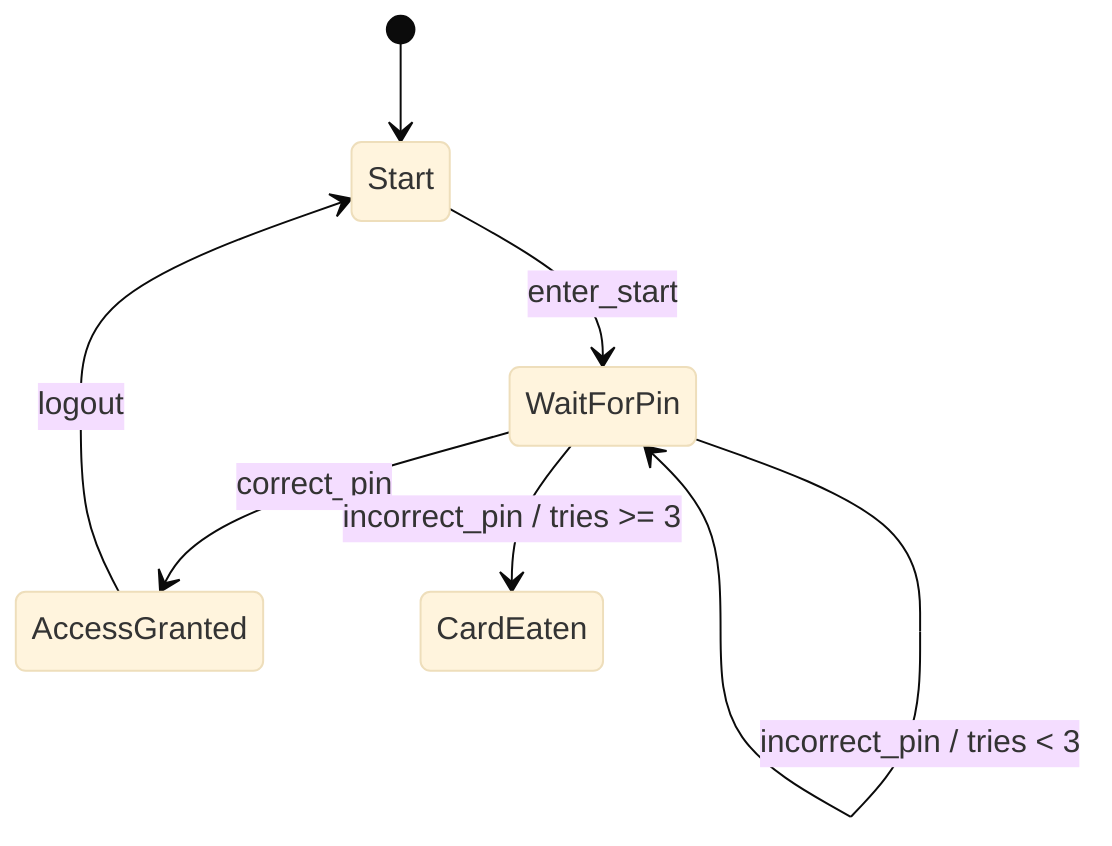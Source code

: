 %%{init: {"theme":"base"}}%%

stateDiagram-v2
    [*] --> Start
    Start --> WaitForPin : enter_start
    WaitForPin --> AccessGranted : correct_pin
    WaitForPin --> WaitForPin : incorrect_pin / tries < 3
    WaitForPin --> CardEaten : incorrect_pin / tries >= 3
    AccessGranted --> Start : logout